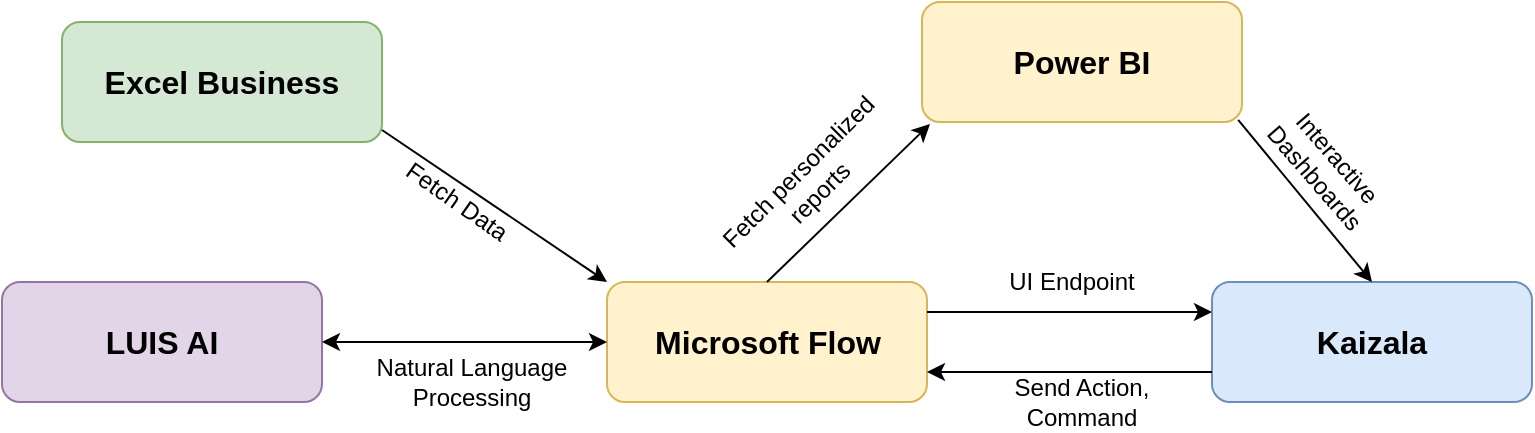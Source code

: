 <mxfile version="10.6.7" type="google"><diagram id="JlRW0XphKzJqLfGfnfdP" name="Page-1"><mxGraphModel dx="918" dy="616" grid="1" gridSize="10" guides="1" tooltips="1" connect="1" arrows="1" fold="1" page="1" pageScale="1" pageWidth="827" pageHeight="1169" math="0" shadow="0"><root><mxCell id="0"/><mxCell id="1" parent="0"/><mxCell id="IgnhZX2wbXxf73K64q__-1" value="" style="rounded=1;whiteSpace=wrap;html=1;fillColor=#fff2cc;strokeColor=#d6b656;" vertex="1" parent="1"><mxGeometry x="337.5" y="280" width="160" height="60" as="geometry"/></mxCell><mxCell id="IgnhZX2wbXxf73K64q__-2" value="" style="rounded=1;whiteSpace=wrap;html=1;fillColor=#dae8fc;strokeColor=#6c8ebf;" vertex="1" parent="1"><mxGeometry x="640" y="280" width="160" height="60" as="geometry"/></mxCell><mxCell id="IgnhZX2wbXxf73K64q__-4" value="" style="rounded=1;whiteSpace=wrap;html=1;fillColor=#e1d5e7;strokeColor=#9673a6;" vertex="1" parent="1"><mxGeometry x="35" y="280" width="160" height="60" as="geometry"/></mxCell><mxCell id="IgnhZX2wbXxf73K64q__-5" value="" style="rounded=1;whiteSpace=wrap;html=1;fillColor=#d5e8d4;strokeColor=#82b366;" vertex="1" parent="1"><mxGeometry x="65" y="150" width="160" height="60" as="geometry"/></mxCell><mxCell id="IgnhZX2wbXxf73K64q__-6" value="" style="rounded=1;whiteSpace=wrap;html=1;fillColor=#fff2cc;strokeColor=#d6b656;" vertex="1" parent="1"><mxGeometry x="495" y="140" width="160" height="60" as="geometry"/></mxCell><mxCell id="IgnhZX2wbXxf73K64q__-7" value="" style="endArrow=classic;html=1;exitX=1;exitY=0.9;exitDx=0;exitDy=0;entryX=0;entryY=0;entryDx=0;entryDy=0;entryPerimeter=0;exitPerimeter=0;" edge="1" parent="1" source="IgnhZX2wbXxf73K64q__-5" target="IgnhZX2wbXxf73K64q__-1"><mxGeometry width="50" height="50" relative="1" as="geometry"><mxPoint x="240" y="230" as="sourcePoint"/><mxPoint x="290" y="180" as="targetPoint"/></mxGeometry></mxCell><mxCell id="IgnhZX2wbXxf73K64q__-9" value="&lt;b&gt;&lt;font style=&quot;font-size: 16px&quot;&gt;Microsoft Flow&lt;/font&gt;&lt;/b&gt;" style="text;html=1;strokeColor=none;fillColor=none;align=center;verticalAlign=middle;whiteSpace=wrap;rounded=0;" vertex="1" parent="1"><mxGeometry x="352.5" y="290" width="130" height="40" as="geometry"/></mxCell><mxCell id="IgnhZX2wbXxf73K64q__-10" value="&lt;span style=&quot;font-size: 16px&quot;&gt;&lt;b&gt;Kaizala&lt;/b&gt;&lt;/span&gt;" style="text;html=1;strokeColor=none;fillColor=none;align=center;verticalAlign=middle;whiteSpace=wrap;rounded=0;" vertex="1" parent="1"><mxGeometry x="655" y="290" width="130" height="40" as="geometry"/></mxCell><mxCell id="IgnhZX2wbXxf73K64q__-11" value="&lt;b&gt;&lt;font style=&quot;font-size: 16px&quot;&gt;Excel Business&lt;/font&gt;&lt;/b&gt;" style="text;html=1;strokeColor=none;fillColor=none;align=center;verticalAlign=middle;whiteSpace=wrap;rounded=0;" vertex="1" parent="1"><mxGeometry x="80" y="160" width="130" height="40" as="geometry"/></mxCell><mxCell id="IgnhZX2wbXxf73K64q__-12" value="&lt;b&gt;&lt;font style=&quot;font-size: 16px&quot;&gt;LUIS AI&lt;/font&gt;&lt;/b&gt;" style="text;html=1;strokeColor=none;fillColor=none;align=center;verticalAlign=middle;whiteSpace=wrap;rounded=0;" vertex="1" parent="1"><mxGeometry x="50" y="290" width="130" height="40" as="geometry"/></mxCell><mxCell id="IgnhZX2wbXxf73K64q__-14" value="" style="endArrow=classic;startArrow=classic;html=1;entryX=0;entryY=0.5;entryDx=0;entryDy=0;exitX=1;exitY=0.5;exitDx=0;exitDy=0;" edge="1" parent="1" source="IgnhZX2wbXxf73K64q__-4" target="IgnhZX2wbXxf73K64q__-1"><mxGeometry width="50" height="50" relative="1" as="geometry"><mxPoint x="230" y="340" as="sourcePoint"/><mxPoint x="280" y="290" as="targetPoint"/></mxGeometry></mxCell><mxCell id="IgnhZX2wbXxf73K64q__-16" value="" style="endArrow=classic;html=1;entryX=0.025;entryY=1.017;entryDx=0;entryDy=0;exitX=0.5;exitY=0;exitDx=0;exitDy=0;entryPerimeter=0;" edge="1" parent="1" source="IgnhZX2wbXxf73K64q__-1" target="IgnhZX2wbXxf73K64q__-6"><mxGeometry width="50" height="50" relative="1" as="geometry"><mxPoint x="430" y="280" as="sourcePoint"/><mxPoint x="480" y="230" as="targetPoint"/></mxGeometry></mxCell><mxCell id="IgnhZX2wbXxf73K64q__-17" value="" style="endArrow=classic;html=1;entryX=0.5;entryY=0;entryDx=0;entryDy=0;exitX=0.988;exitY=0.983;exitDx=0;exitDy=0;exitPerimeter=0;" edge="1" parent="1" source="IgnhZX2wbXxf73K64q__-6" target="IgnhZX2wbXxf73K64q__-2"><mxGeometry width="50" height="50" relative="1" as="geometry"><mxPoint x="505" y="291" as="sourcePoint"/><mxPoint x="561" y="213" as="targetPoint"/></mxGeometry></mxCell><mxCell id="IgnhZX2wbXxf73K64q__-18" value="&lt;b&gt;&lt;font style=&quot;font-size: 16px&quot;&gt;Power BI&lt;/font&gt;&lt;/b&gt;" style="text;html=1;strokeColor=none;fillColor=none;align=center;verticalAlign=middle;whiteSpace=wrap;rounded=0;" vertex="1" parent="1"><mxGeometry x="510" y="150" width="130" height="40" as="geometry"/></mxCell><mxCell id="IgnhZX2wbXxf73K64q__-19" value="&lt;font style=&quot;font-size: 12px&quot;&gt;Natural Language Processing&lt;/font&gt;" style="text;html=1;strokeColor=none;fillColor=none;align=center;verticalAlign=middle;whiteSpace=wrap;rounded=0;" vertex="1" parent="1"><mxGeometry x="205" y="310" width="130" height="40" as="geometry"/></mxCell><mxCell id="IgnhZX2wbXxf73K64q__-21" value="Fetch Data" style="text;html=1;strokeColor=none;fillColor=none;align=center;verticalAlign=middle;whiteSpace=wrap;rounded=0;rotation=35;" vertex="1" parent="1"><mxGeometry x="225" y="230" width="75" height="20" as="geometry"/></mxCell><mxCell id="IgnhZX2wbXxf73K64q__-22" value="Interactive Dashboards" style="text;html=1;strokeColor=none;fillColor=none;align=center;verticalAlign=middle;whiteSpace=wrap;rounded=0;rotation=49;" vertex="1" parent="1"><mxGeometry x="640" y="205" width="115" height="35" as="geometry"/></mxCell><mxCell id="IgnhZX2wbXxf73K64q__-23" value="" style="endArrow=classic;html=1;entryX=0;entryY=0.25;entryDx=0;entryDy=0;exitX=1;exitY=0.25;exitDx=0;exitDy=0;" edge="1" parent="1" source="IgnhZX2wbXxf73K64q__-1" target="IgnhZX2wbXxf73K64q__-2"><mxGeometry width="50" height="50" relative="1" as="geometry"><mxPoint x="497.5" y="330" as="sourcePoint"/><mxPoint x="547.5" y="280" as="targetPoint"/></mxGeometry></mxCell><mxCell id="IgnhZX2wbXxf73K64q__-24" value="" style="endArrow=classic;html=1;entryX=1;entryY=0.75;entryDx=0;entryDy=0;exitX=0;exitY=0.75;exitDx=0;exitDy=0;" edge="1" parent="1" source="IgnhZX2wbXxf73K64q__-2" target="IgnhZX2wbXxf73K64q__-1"><mxGeometry width="50" height="50" relative="1" as="geometry"><mxPoint x="508" y="305" as="sourcePoint"/><mxPoint x="650" y="305" as="targetPoint"/></mxGeometry></mxCell><mxCell id="IgnhZX2wbXxf73K64q__-25" value="UI Endpoint" style="text;html=1;strokeColor=none;fillColor=none;align=center;verticalAlign=middle;whiteSpace=wrap;rounded=0;" vertex="1" parent="1"><mxGeometry x="520" y="270" width="100" height="20" as="geometry"/></mxCell><mxCell id="IgnhZX2wbXxf73K64q__-26" value="Send Action, Command" style="text;html=1;strokeColor=none;fillColor=none;align=center;verticalAlign=middle;whiteSpace=wrap;rounded=0;" vertex="1" parent="1"><mxGeometry x="520" y="330" width="110" height="20" as="geometry"/></mxCell><mxCell id="IgnhZX2wbXxf73K64q__-27" value="Fetch personalized reports" style="text;html=1;strokeColor=none;fillColor=none;align=center;verticalAlign=middle;whiteSpace=wrap;rounded=0;rotation=-45;" vertex="1" parent="1"><mxGeometry x="370" y="212" width="136" height="35" as="geometry"/></mxCell></root></mxGraphModel></diagram></mxfile>